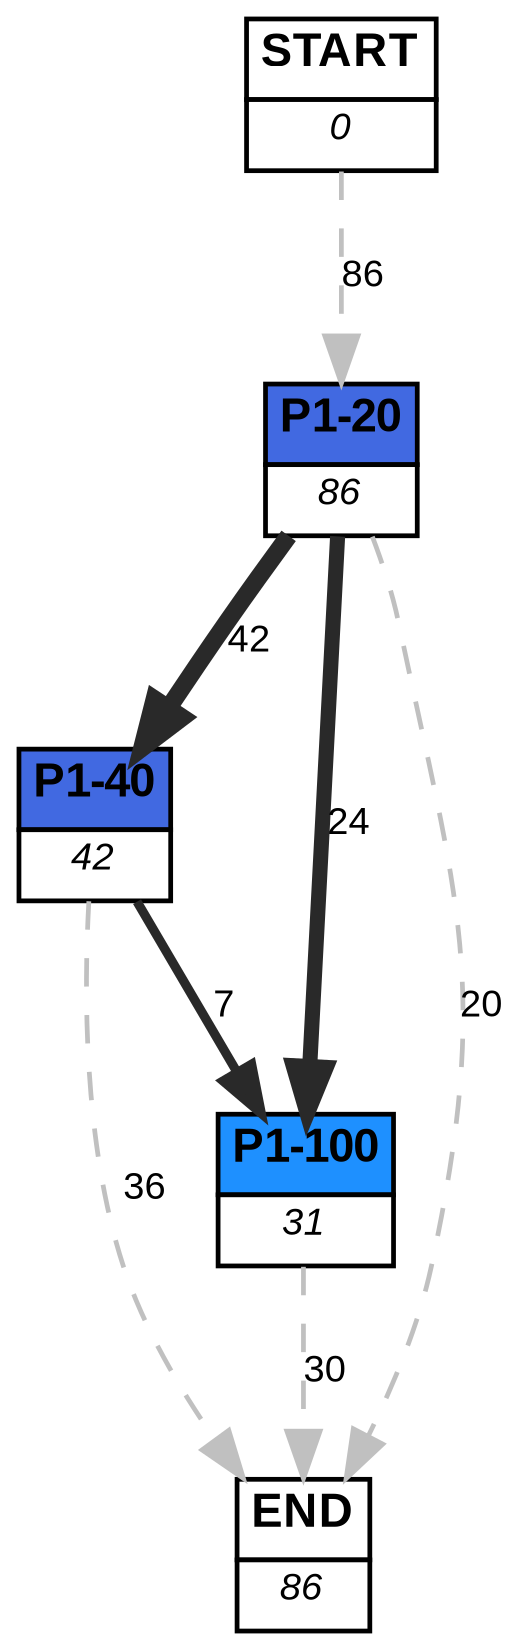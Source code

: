 digraph graphname {
	dpi = 150
	size="16,11!";
	margin = 0;
"P1-20" [shape=plain, label=<<table border="0" cellborder="1" cellspacing="0"><tr><td bgcolor="royalblue"><FONT face="Arial" POINT-SIZE="10"><b>P1-20</b></FONT></td></tr><tr><td bgcolor="white"><FONT face="Arial" POINT-SIZE="8"><i>86</i></FONT></td></tr></table>>]
"P1-40" [shape=plain, label=<<table border="0" cellborder="1" cellspacing="0"><tr><td bgcolor="royalblue"><FONT face="Arial" POINT-SIZE="10"><b>P1-40</b></FONT></td></tr><tr><td bgcolor="white"><FONT face="Arial" POINT-SIZE="8"><i>42</i></FONT></td></tr></table>>]
"P1-100" [shape=plain, label=<<table border="0" cellborder="1" cellspacing="0"><tr><td bgcolor="dodgerblue"><FONT face="Arial" POINT-SIZE="10"><b>P1-100</b></FONT></td></tr><tr><td bgcolor="white"><FONT face="Arial" POINT-SIZE="8"><i>31</i></FONT></td></tr></table>>]
"START" [shape=plain, label=<<table border="0" cellborder="1" cellspacing="0"><tr><td bgcolor="white"><FONT face="Arial" POINT-SIZE="10"><b>START</b></FONT></td></tr><tr><td bgcolor="white"><FONT face="Arial" POINT-SIZE="8"><i>0</i></FONT></td></tr></table>>]
"END" [shape=plain, label=<<table border="0" cellborder="1" cellspacing="0"><tr><td bgcolor="white"><FONT face="Arial" POINT-SIZE="10"><b>END</b></FONT></td></tr><tr><td bgcolor="white"><FONT face="Arial" POINT-SIZE="8"><i>86</i></FONT></td></tr></table>>]
"P1-20" -> "P1-40" [ color=grey16 penwidth = "3.7376696182833684"label ="42" labelfloat=false fontname="Arial" fontsize=8]
"P1-20" -> "P1-100" [ color=grey16 penwidth = "3.1780538303479458"label ="24" labelfloat=false fontname="Arial" fontsize=8]
"P1-20" -> "END" [ style = dashed color=grey label ="20" labelfloat=false fontname="Arial" fontsize=8]
"P1-40" -> "P1-100" [ color=grey16 penwidth = "1.9459101490553132"label ="7" labelfloat=false fontname="Arial" fontsize=8]
"P1-40" -> "END" [ style = dashed color=grey label ="36" labelfloat=false fontname="Arial" fontsize=8]
"P1-100" -> "END" [ style = dashed color=grey label ="30" labelfloat=false fontname="Arial" fontsize=8]
"START" -> "P1-20" [ style = dashed color=grey label ="86" labelfloat=false fontname="Arial" fontsize=8]
}